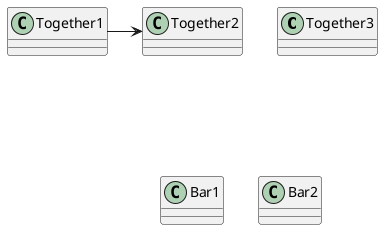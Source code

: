 @startuml
'page (hpages)x(vpages) is used to split a large drawing into multiple pages
page 3X2
skinparam pageMargin 10
skinparam pageExternalColor gray
skinparam pageBorderColor black

'layout of classes using together. you can use the together keyword to group classes together as if they are all in the same namespace.
class Together3
class Bar1
class Together1
class Bar2
class Together2

together {
  class Together1
  class Together2
  class Together3
}

Together1 -> Together2

'or you can use hidden links for forcing the layout.
Together2 -[hidden]--> Bar1
Bar1 -[hidden]> Bar2
@enduml